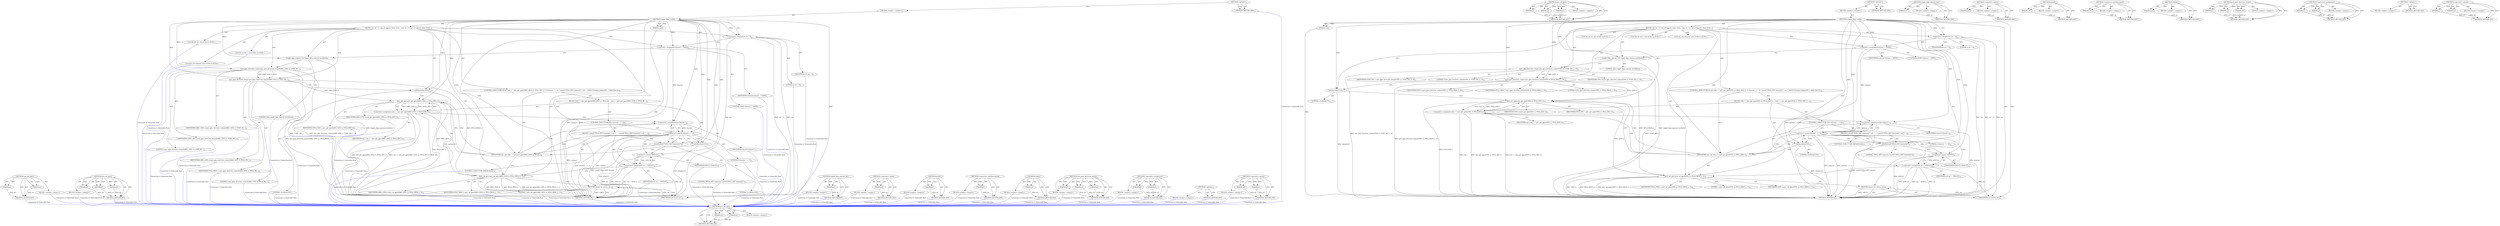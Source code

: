 digraph "&lt;operator&gt;.equals" {
vulnerable_103 [label=<(METHOD,qrio_get_gpio)>];
vulnerable_104 [label=<(PARAM,p1)>];
vulnerable_105 [label=<(PARAM,p2)>];
vulnerable_106 [label=<(BLOCK,&lt;empty&gt;,&lt;empty&gt;)>];
vulnerable_107 [label=<(METHOD_RETURN,ANY)>];
vulnerable_125 [label=<(METHOD,qrio_set_gpio)>];
vulnerable_126 [label=<(PARAM,p1)>];
vulnerable_127 [label=<(PARAM,p2)>];
vulnerable_128 [label=<(PARAM,p3)>];
vulnerable_129 [label=<(BLOCK,&lt;empty&gt;,&lt;empty&gt;)>];
vulnerable_130 [label=<(METHOD_RETURN,ANY)>];
vulnerable_6 [label=<(METHOD,&lt;global&gt;)<SUB>1</SUB>>];
vulnerable_7 [label=<(BLOCK,&lt;empty&gt;,&lt;empty&gt;)<SUB>1</SUB>>];
vulnerable_8 [label=<(METHOD,trigger_fpga_config)<SUB>1</SUB>>];
vulnerable_9 [label=<(PARAM,void)<SUB>1</SUB>>];
vulnerable_10 [label=<(BLOCK,{
	int ret = 0, init_l;
	/* approx 10ms */
	u32...,{
	int ret = 0, init_l;
	/* approx 10ms */
	u32...)<SUB>2</SUB>>];
vulnerable_11 [label="<(LOCAL,int ret: int)<SUB>3</SUB>>"];
vulnerable_12 [label="<(LOCAL,int init_l: int)<SUB>3</SUB>>"];
vulnerable_13 [label=<(&lt;operator&gt;.assignment,ret = 0)<SUB>3</SUB>>];
vulnerable_14 [label=<(IDENTIFIER,ret,ret = 0)<SUB>3</SUB>>];
vulnerable_15 [label=<(LITERAL,0,ret = 0)<SUB>3</SUB>>];
vulnerable_16 [label="<(LOCAL,u32 timeout: u32)<SUB>5</SUB>>"];
vulnerable_17 [label=<(&lt;operator&gt;.assignment,timeout = 10000)<SUB>5</SUB>>];
vulnerable_18 [label=<(IDENTIFIER,timeout,timeout = 10000)<SUB>5</SUB>>];
vulnerable_19 [label=<(LITERAL,10000,timeout = 10000)<SUB>5</SUB>>];
vulnerable_20 [label=<(toggle_fpga_eeprom_bus,toggle_fpga_eeprom_bus(false))<SUB>8</SUB>>];
vulnerable_21 [label=<(LITERAL,false,toggle_fpga_eeprom_bus(false))<SUB>8</SUB>>];
vulnerable_22 [label=<(qrio_gpio_direction_output,qrio_gpio_direction_output(GPIO_A, CONF_SEL_L, 0))<SUB>11</SUB>>];
vulnerable_23 [label=<(IDENTIFIER,GPIO_A,qrio_gpio_direction_output(GPIO_A, CONF_SEL_L, 0))<SUB>11</SUB>>];
vulnerable_24 [label=<(IDENTIFIER,CONF_SEL_L,qrio_gpio_direction_output(GPIO_A, CONF_SEL_L, 0))<SUB>11</SUB>>];
vulnerable_25 [label=<(LITERAL,0,qrio_gpio_direction_output(GPIO_A, CONF_SEL_L, 0))<SUB>11</SUB>>];
vulnerable_26 [label=<(qrio_gpio_direction_output,qrio_gpio_direction_output(GPIO_A, FPGA_PROG_L, 0))<SUB>14</SUB>>];
vulnerable_27 [label=<(IDENTIFIER,GPIO_A,qrio_gpio_direction_output(GPIO_A, FPGA_PROG_L, 0))<SUB>14</SUB>>];
vulnerable_28 [label=<(IDENTIFIER,FPGA_PROG_L,qrio_gpio_direction_output(GPIO_A, FPGA_PROG_L, 0))<SUB>14</SUB>>];
vulnerable_29 [label=<(LITERAL,0,qrio_gpio_direction_output(GPIO_A, FPGA_PROG_L, 0))<SUB>14</SUB>>];
vulnerable_30 [label=<(udelay,udelay(10))<SUB>17</SUB>>];
vulnerable_31 [label=<(LITERAL,10,udelay(10))<SUB>17</SUB>>];
vulnerable_32 [label=<(CONTROL_STRUCTURE,DO,do {
		init_l = qrio_get_gpio(GPIO_A, FPGA_INIT_L);
 		if (timeout-- == 0) {
 			printf(&quot;FPGA_INIT timeout\n&quot;);
 			ret = -EFAULT;
			break;
		}
		udelay(10);
 	} while (init_l);)<SUB>20</SUB>>];
vulnerable_33 [label=<(BLOCK,{
		init_l = qrio_get_gpio(GPIO_A, FPGA_INIT_L)...,{
		init_l = qrio_get_gpio(GPIO_A, FPGA_INIT_L)...)<SUB>20</SUB>>];
vulnerable_34 [label=<(&lt;operator&gt;.assignment,init_l = qrio_get_gpio(GPIO_A, FPGA_INIT_L))<SUB>21</SUB>>];
vulnerable_35 [label=<(IDENTIFIER,init_l,init_l = qrio_get_gpio(GPIO_A, FPGA_INIT_L))<SUB>21</SUB>>];
vulnerable_36 [label=<(qrio_get_gpio,qrio_get_gpio(GPIO_A, FPGA_INIT_L))<SUB>21</SUB>>];
vulnerable_37 [label=<(IDENTIFIER,GPIO_A,qrio_get_gpio(GPIO_A, FPGA_INIT_L))<SUB>21</SUB>>];
vulnerable_38 [label=<(IDENTIFIER,FPGA_INIT_L,qrio_get_gpio(GPIO_A, FPGA_INIT_L))<SUB>21</SUB>>];
vulnerable_39 [label=<(CONTROL_STRUCTURE,IF,if (timeout-- == 0))<SUB>22</SUB>>];
vulnerable_40 [label=<(&lt;operator&gt;.equals,timeout-- == 0)<SUB>22</SUB>>];
vulnerable_41 [label=<(&lt;operator&gt;.postDecrement,timeout--)<SUB>22</SUB>>];
vulnerable_42 [label=<(IDENTIFIER,timeout,timeout--)<SUB>22</SUB>>];
vulnerable_43 [label=<(LITERAL,0,timeout-- == 0)<SUB>22</SUB>>];
vulnerable_44 [label=<(BLOCK,{
 			printf(&quot;FPGA_INIT timeout\n&quot;);
 			ret = ...,{
 			printf(&quot;FPGA_INIT timeout\n&quot;);
 			ret = ...)<SUB>22</SUB>>];
vulnerable_45 [label=<(printf,printf(&quot;FPGA_INIT timeout\n&quot;))<SUB>23</SUB>>];
vulnerable_46 [label=<(LITERAL,&quot;FPGA_INIT timeout\n&quot;,printf(&quot;FPGA_INIT timeout\n&quot;))<SUB>23</SUB>>];
vulnerable_47 [label=<(&lt;operator&gt;.assignment,ret = -EFAULT)<SUB>24</SUB>>];
vulnerable_48 [label=<(IDENTIFIER,ret,ret = -EFAULT)<SUB>24</SUB>>];
vulnerable_49 [label=<(&lt;operator&gt;.minus,-EFAULT)<SUB>24</SUB>>];
vulnerable_50 [label=<(IDENTIFIER,EFAULT,-EFAULT)<SUB>24</SUB>>];
vulnerable_51 [label=<(CONTROL_STRUCTURE,BREAK,break;)<SUB>25</SUB>>];
vulnerable_52 [label=<(udelay,udelay(10))<SUB>27</SUB>>];
vulnerable_53 [label=<(LITERAL,10,udelay(10))<SUB>27</SUB>>];
vulnerable_54 [label=<(IDENTIFIER,init_l,do {
		init_l = qrio_get_gpio(GPIO_A, FPGA_INIT...)<SUB>28</SUB>>];
vulnerable_55 [label=<(qrio_set_gpio,qrio_set_gpio(GPIO_A, FPGA_PROG_L, 1))<SUB>31</SUB>>];
vulnerable_56 [label=<(IDENTIFIER,GPIO_A,qrio_set_gpio(GPIO_A, FPGA_PROG_L, 1))<SUB>31</SUB>>];
vulnerable_57 [label=<(IDENTIFIER,FPGA_PROG_L,qrio_set_gpio(GPIO_A, FPGA_PROG_L, 1))<SUB>31</SUB>>];
vulnerable_58 [label=<(LITERAL,1,qrio_set_gpio(GPIO_A, FPGA_PROG_L, 1))<SUB>31</SUB>>];
vulnerable_59 [label=<(RETURN,return ret;,return ret;)<SUB>33</SUB>>];
vulnerable_60 [label=<(IDENTIFIER,ret,return ret;)<SUB>33</SUB>>];
vulnerable_61 [label=<(METHOD_RETURN,int)<SUB>1</SUB>>];
vulnerable_63 [label=<(METHOD_RETURN,ANY)<SUB>1</SUB>>];
vulnerable_89 [label=<(METHOD,toggle_fpga_eeprom_bus)>];
vulnerable_90 [label=<(PARAM,p1)>];
vulnerable_91 [label=<(BLOCK,&lt;empty&gt;,&lt;empty&gt;)>];
vulnerable_92 [label=<(METHOD_RETURN,ANY)>];
vulnerable_121 [label=<(METHOD,&lt;operator&gt;.minus)>];
vulnerable_122 [label=<(PARAM,p1)>];
vulnerable_123 [label=<(BLOCK,&lt;empty&gt;,&lt;empty&gt;)>];
vulnerable_124 [label=<(METHOD_RETURN,ANY)>];
vulnerable_117 [label=<(METHOD,printf)>];
vulnerable_118 [label=<(PARAM,p1)>];
vulnerable_119 [label=<(BLOCK,&lt;empty&gt;,&lt;empty&gt;)>];
vulnerable_120 [label=<(METHOD_RETURN,ANY)>];
vulnerable_113 [label=<(METHOD,&lt;operator&gt;.postDecrement)>];
vulnerable_114 [label=<(PARAM,p1)>];
vulnerable_115 [label=<(BLOCK,&lt;empty&gt;,&lt;empty&gt;)>];
vulnerable_116 [label=<(METHOD_RETURN,ANY)>];
vulnerable_99 [label=<(METHOD,udelay)>];
vulnerable_100 [label=<(PARAM,p1)>];
vulnerable_101 [label=<(BLOCK,&lt;empty&gt;,&lt;empty&gt;)>];
vulnerable_102 [label=<(METHOD_RETURN,ANY)>];
vulnerable_93 [label=<(METHOD,qrio_gpio_direction_output)>];
vulnerable_94 [label=<(PARAM,p1)>];
vulnerable_95 [label=<(PARAM,p2)>];
vulnerable_96 [label=<(PARAM,p3)>];
vulnerable_97 [label=<(BLOCK,&lt;empty&gt;,&lt;empty&gt;)>];
vulnerable_98 [label=<(METHOD_RETURN,ANY)>];
vulnerable_84 [label=<(METHOD,&lt;operator&gt;.assignment)>];
vulnerable_85 [label=<(PARAM,p1)>];
vulnerable_86 [label=<(PARAM,p2)>];
vulnerable_87 [label=<(BLOCK,&lt;empty&gt;,&lt;empty&gt;)>];
vulnerable_88 [label=<(METHOD_RETURN,ANY)>];
vulnerable_78 [label=<(METHOD,&lt;global&gt;)<SUB>1</SUB>>];
vulnerable_79 [label=<(BLOCK,&lt;empty&gt;,&lt;empty&gt;)>];
vulnerable_80 [label=<(METHOD_RETURN,ANY)>];
vulnerable_108 [label=<(METHOD,&lt;operator&gt;.equals)>];
vulnerable_109 [label=<(PARAM,p1)>];
vulnerable_110 [label=<(PARAM,p2)>];
vulnerable_111 [label=<(BLOCK,&lt;empty&gt;,&lt;empty&gt;)>];
vulnerable_112 [label=<(METHOD_RETURN,ANY)>];
fixed_103 [label=<(METHOD,qrio_get_gpio)>];
fixed_104 [label=<(PARAM,p1)>];
fixed_105 [label=<(PARAM,p2)>];
fixed_106 [label=<(BLOCK,&lt;empty&gt;,&lt;empty&gt;)>];
fixed_107 [label=<(METHOD_RETURN,ANY)>];
fixed_125 [label=<(METHOD,qrio_set_gpio)>];
fixed_126 [label=<(PARAM,p1)>];
fixed_127 [label=<(PARAM,p2)>];
fixed_128 [label=<(PARAM,p3)>];
fixed_129 [label=<(BLOCK,&lt;empty&gt;,&lt;empty&gt;)>];
fixed_130 [label=<(METHOD_RETURN,ANY)>];
fixed_6 [label=<(METHOD,&lt;global&gt;)<SUB>1</SUB>>];
fixed_7 [label=<(BLOCK,&lt;empty&gt;,&lt;empty&gt;)<SUB>1</SUB>>];
fixed_8 [label=<(METHOD,trigger_fpga_config)<SUB>1</SUB>>];
fixed_9 [label=<(PARAM,void)<SUB>1</SUB>>];
fixed_10 [label=<(BLOCK,{
	int ret = 0, init_l;
	/* approx 10ms */
	u32...,{
	int ret = 0, init_l;
	/* approx 10ms */
	u32...)<SUB>2</SUB>>];
fixed_11 [label="<(LOCAL,int ret: int)<SUB>3</SUB>>"];
fixed_12 [label="<(LOCAL,int init_l: int)<SUB>3</SUB>>"];
fixed_13 [label=<(&lt;operator&gt;.assignment,ret = 0)<SUB>3</SUB>>];
fixed_14 [label=<(IDENTIFIER,ret,ret = 0)<SUB>3</SUB>>];
fixed_15 [label=<(LITERAL,0,ret = 0)<SUB>3</SUB>>];
fixed_16 [label="<(LOCAL,u32 timeout: u32)<SUB>5</SUB>>"];
fixed_17 [label=<(&lt;operator&gt;.assignment,timeout = 10000)<SUB>5</SUB>>];
fixed_18 [label=<(IDENTIFIER,timeout,timeout = 10000)<SUB>5</SUB>>];
fixed_19 [label=<(LITERAL,10000,timeout = 10000)<SUB>5</SUB>>];
fixed_20 [label=<(toggle_fpga_eeprom_bus,toggle_fpga_eeprom_bus(false))<SUB>8</SUB>>];
fixed_21 [label=<(LITERAL,false,toggle_fpga_eeprom_bus(false))<SUB>8</SUB>>];
fixed_22 [label=<(qrio_gpio_direction_output,qrio_gpio_direction_output(QRIO_GPIO_A, CONF_SE...)<SUB>11</SUB>>];
fixed_23 [label=<(IDENTIFIER,QRIO_GPIO_A,qrio_gpio_direction_output(QRIO_GPIO_A, CONF_SE...)<SUB>11</SUB>>];
fixed_24 [label=<(IDENTIFIER,CONF_SEL_L,qrio_gpio_direction_output(QRIO_GPIO_A, CONF_SE...)<SUB>11</SUB>>];
fixed_25 [label=<(LITERAL,0,qrio_gpio_direction_output(QRIO_GPIO_A, CONF_SE...)<SUB>11</SUB>>];
fixed_26 [label=<(qrio_gpio_direction_output,qrio_gpio_direction_output(QRIO_GPIO_A, FPGA_PR...)<SUB>14</SUB>>];
fixed_27 [label=<(IDENTIFIER,QRIO_GPIO_A,qrio_gpio_direction_output(QRIO_GPIO_A, FPGA_PR...)<SUB>14</SUB>>];
fixed_28 [label=<(IDENTIFIER,FPGA_PROG_L,qrio_gpio_direction_output(QRIO_GPIO_A, FPGA_PR...)<SUB>14</SUB>>];
fixed_29 [label=<(LITERAL,0,qrio_gpio_direction_output(QRIO_GPIO_A, FPGA_PR...)<SUB>14</SUB>>];
fixed_30 [label=<(udelay,udelay(10))<SUB>17</SUB>>];
fixed_31 [label=<(LITERAL,10,udelay(10))<SUB>17</SUB>>];
fixed_32 [label=<(CONTROL_STRUCTURE,DO,do {
		init_l = qrio_get_gpio(QRIO_GPIO_A, FPGA_INIT_L);
 		if (timeout-- == 0) {
 			printf(&quot;FPGA_INIT timeout\n&quot;);
 			ret = -EFAULT;
			break;
		}
		udelay(10);
 	} while (init_l);)<SUB>20</SUB>>];
fixed_33 [label=<(BLOCK,{
		init_l = qrio_get_gpio(QRIO_GPIO_A, FPGA_IN...,{
		init_l = qrio_get_gpio(QRIO_GPIO_A, FPGA_IN...)<SUB>20</SUB>>];
fixed_34 [label=<(&lt;operator&gt;.assignment,init_l = qrio_get_gpio(QRIO_GPIO_A, FPGA_INIT_L))<SUB>21</SUB>>];
fixed_35 [label=<(IDENTIFIER,init_l,init_l = qrio_get_gpio(QRIO_GPIO_A, FPGA_INIT_L))<SUB>21</SUB>>];
fixed_36 [label=<(qrio_get_gpio,qrio_get_gpio(QRIO_GPIO_A, FPGA_INIT_L))<SUB>21</SUB>>];
fixed_37 [label=<(IDENTIFIER,QRIO_GPIO_A,qrio_get_gpio(QRIO_GPIO_A, FPGA_INIT_L))<SUB>21</SUB>>];
fixed_38 [label=<(IDENTIFIER,FPGA_INIT_L,qrio_get_gpio(QRIO_GPIO_A, FPGA_INIT_L))<SUB>21</SUB>>];
fixed_39 [label=<(CONTROL_STRUCTURE,IF,if (timeout-- == 0))<SUB>22</SUB>>];
fixed_40 [label=<(&lt;operator&gt;.equals,timeout-- == 0)<SUB>22</SUB>>];
fixed_41 [label=<(&lt;operator&gt;.postDecrement,timeout--)<SUB>22</SUB>>];
fixed_42 [label=<(IDENTIFIER,timeout,timeout--)<SUB>22</SUB>>];
fixed_43 [label=<(LITERAL,0,timeout-- == 0)<SUB>22</SUB>>];
fixed_44 [label=<(BLOCK,{
 			printf(&quot;FPGA_INIT timeout\n&quot;);
 			ret = ...,{
 			printf(&quot;FPGA_INIT timeout\n&quot;);
 			ret = ...)<SUB>22</SUB>>];
fixed_45 [label=<(printf,printf(&quot;FPGA_INIT timeout\n&quot;))<SUB>23</SUB>>];
fixed_46 [label=<(LITERAL,&quot;FPGA_INIT timeout\n&quot;,printf(&quot;FPGA_INIT timeout\n&quot;))<SUB>23</SUB>>];
fixed_47 [label=<(&lt;operator&gt;.assignment,ret = -EFAULT)<SUB>24</SUB>>];
fixed_48 [label=<(IDENTIFIER,ret,ret = -EFAULT)<SUB>24</SUB>>];
fixed_49 [label=<(&lt;operator&gt;.minus,-EFAULT)<SUB>24</SUB>>];
fixed_50 [label=<(IDENTIFIER,EFAULT,-EFAULT)<SUB>24</SUB>>];
fixed_51 [label=<(CONTROL_STRUCTURE,BREAK,break;)<SUB>25</SUB>>];
fixed_52 [label=<(udelay,udelay(10))<SUB>27</SUB>>];
fixed_53 [label=<(LITERAL,10,udelay(10))<SUB>27</SUB>>];
fixed_54 [label=<(IDENTIFIER,init_l,do {
		init_l = qrio_get_gpio(QRIO_GPIO_A, FPGA...)<SUB>28</SUB>>];
fixed_55 [label=<(qrio_set_gpio,qrio_set_gpio(QRIO_GPIO_A, FPGA_PROG_L, 1))<SUB>31</SUB>>];
fixed_56 [label=<(IDENTIFIER,QRIO_GPIO_A,qrio_set_gpio(QRIO_GPIO_A, FPGA_PROG_L, 1))<SUB>31</SUB>>];
fixed_57 [label=<(IDENTIFIER,FPGA_PROG_L,qrio_set_gpio(QRIO_GPIO_A, FPGA_PROG_L, 1))<SUB>31</SUB>>];
fixed_58 [label=<(LITERAL,1,qrio_set_gpio(QRIO_GPIO_A, FPGA_PROG_L, 1))<SUB>31</SUB>>];
fixed_59 [label=<(RETURN,return ret;,return ret;)<SUB>33</SUB>>];
fixed_60 [label=<(IDENTIFIER,ret,return ret;)<SUB>33</SUB>>];
fixed_61 [label=<(METHOD_RETURN,int)<SUB>1</SUB>>];
fixed_63 [label=<(METHOD_RETURN,ANY)<SUB>1</SUB>>];
fixed_89 [label=<(METHOD,toggle_fpga_eeprom_bus)>];
fixed_90 [label=<(PARAM,p1)>];
fixed_91 [label=<(BLOCK,&lt;empty&gt;,&lt;empty&gt;)>];
fixed_92 [label=<(METHOD_RETURN,ANY)>];
fixed_121 [label=<(METHOD,&lt;operator&gt;.minus)>];
fixed_122 [label=<(PARAM,p1)>];
fixed_123 [label=<(BLOCK,&lt;empty&gt;,&lt;empty&gt;)>];
fixed_124 [label=<(METHOD_RETURN,ANY)>];
fixed_117 [label=<(METHOD,printf)>];
fixed_118 [label=<(PARAM,p1)>];
fixed_119 [label=<(BLOCK,&lt;empty&gt;,&lt;empty&gt;)>];
fixed_120 [label=<(METHOD_RETURN,ANY)>];
fixed_113 [label=<(METHOD,&lt;operator&gt;.postDecrement)>];
fixed_114 [label=<(PARAM,p1)>];
fixed_115 [label=<(BLOCK,&lt;empty&gt;,&lt;empty&gt;)>];
fixed_116 [label=<(METHOD_RETURN,ANY)>];
fixed_99 [label=<(METHOD,udelay)>];
fixed_100 [label=<(PARAM,p1)>];
fixed_101 [label=<(BLOCK,&lt;empty&gt;,&lt;empty&gt;)>];
fixed_102 [label=<(METHOD_RETURN,ANY)>];
fixed_93 [label=<(METHOD,qrio_gpio_direction_output)>];
fixed_94 [label=<(PARAM,p1)>];
fixed_95 [label=<(PARAM,p2)>];
fixed_96 [label=<(PARAM,p3)>];
fixed_97 [label=<(BLOCK,&lt;empty&gt;,&lt;empty&gt;)>];
fixed_98 [label=<(METHOD_RETURN,ANY)>];
fixed_84 [label=<(METHOD,&lt;operator&gt;.assignment)>];
fixed_85 [label=<(PARAM,p1)>];
fixed_86 [label=<(PARAM,p2)>];
fixed_87 [label=<(BLOCK,&lt;empty&gt;,&lt;empty&gt;)>];
fixed_88 [label=<(METHOD_RETURN,ANY)>];
fixed_78 [label=<(METHOD,&lt;global&gt;)<SUB>1</SUB>>];
fixed_79 [label=<(BLOCK,&lt;empty&gt;,&lt;empty&gt;)>];
fixed_80 [label=<(METHOD_RETURN,ANY)>];
fixed_108 [label=<(METHOD,&lt;operator&gt;.equals)>];
fixed_109 [label=<(PARAM,p1)>];
fixed_110 [label=<(PARAM,p2)>];
fixed_111 [label=<(BLOCK,&lt;empty&gt;,&lt;empty&gt;)>];
fixed_112 [label=<(METHOD_RETURN,ANY)>];
vulnerable_103 -> vulnerable_104  [key=0, label="AST: "];
vulnerable_103 -> vulnerable_104  [key=1, label="DDG: "];
vulnerable_103 -> vulnerable_106  [key=0, label="AST: "];
vulnerable_103 -> vulnerable_105  [key=0, label="AST: "];
vulnerable_103 -> vulnerable_105  [key=1, label="DDG: "];
vulnerable_103 -> vulnerable_107  [key=0, label="AST: "];
vulnerable_103 -> vulnerable_107  [key=1, label="CFG: "];
vulnerable_104 -> vulnerable_107  [key=0, label="DDG: p1"];
vulnerable_105 -> vulnerable_107  [key=0, label="DDG: p2"];
vulnerable_125 -> vulnerable_126  [key=0, label="AST: "];
vulnerable_125 -> vulnerable_126  [key=1, label="DDG: "];
vulnerable_125 -> vulnerable_129  [key=0, label="AST: "];
vulnerable_125 -> vulnerable_127  [key=0, label="AST: "];
vulnerable_125 -> vulnerable_127  [key=1, label="DDG: "];
vulnerable_125 -> vulnerable_130  [key=0, label="AST: "];
vulnerable_125 -> vulnerable_130  [key=1, label="CFG: "];
vulnerable_125 -> vulnerable_128  [key=0, label="AST: "];
vulnerable_125 -> vulnerable_128  [key=1, label="DDG: "];
vulnerable_126 -> vulnerable_130  [key=0, label="DDG: p1"];
vulnerable_127 -> vulnerable_130  [key=0, label="DDG: p2"];
vulnerable_128 -> vulnerable_130  [key=0, label="DDG: p3"];
vulnerable_6 -> vulnerable_7  [key=0, label="AST: "];
vulnerable_6 -> vulnerable_63  [key=0, label="AST: "];
vulnerable_6 -> vulnerable_63  [key=1, label="CFG: "];
vulnerable_7 -> vulnerable_8  [key=0, label="AST: "];
vulnerable_8 -> vulnerable_9  [key=0, label="AST: "];
vulnerable_8 -> vulnerable_9  [key=1, label="DDG: "];
vulnerable_8 -> vulnerable_10  [key=0, label="AST: "];
vulnerable_8 -> vulnerable_61  [key=0, label="AST: "];
vulnerable_8 -> vulnerable_13  [key=0, label="CFG: "];
vulnerable_8 -> vulnerable_13  [key=1, label="DDG: "];
vulnerable_8 -> vulnerable_17  [key=0, label="DDG: "];
vulnerable_8 -> vulnerable_20  [key=0, label="DDG: "];
vulnerable_8 -> vulnerable_22  [key=0, label="DDG: "];
vulnerable_8 -> vulnerable_26  [key=0, label="DDG: "];
vulnerable_8 -> vulnerable_30  [key=0, label="DDG: "];
vulnerable_8 -> vulnerable_54  [key=0, label="DDG: "];
vulnerable_8 -> vulnerable_55  [key=0, label="DDG: "];
vulnerable_8 -> vulnerable_60  [key=0, label="DDG: "];
vulnerable_8 -> vulnerable_52  [key=0, label="DDG: "];
vulnerable_8 -> vulnerable_36  [key=0, label="DDG: "];
vulnerable_8 -> vulnerable_40  [key=0, label="DDG: "];
vulnerable_8 -> vulnerable_41  [key=0, label="DDG: "];
vulnerable_8 -> vulnerable_45  [key=0, label="DDG: "];
vulnerable_8 -> vulnerable_49  [key=0, label="DDG: "];
vulnerable_9 -> vulnerable_61  [key=0, label="DDG: "];
vulnerable_10 -> vulnerable_11  [key=0, label="AST: "];
vulnerable_10 -> vulnerable_12  [key=0, label="AST: "];
vulnerable_10 -> vulnerable_13  [key=0, label="AST: "];
vulnerable_10 -> vulnerable_16  [key=0, label="AST: "];
vulnerable_10 -> vulnerable_17  [key=0, label="AST: "];
vulnerable_10 -> vulnerable_20  [key=0, label="AST: "];
vulnerable_10 -> vulnerable_22  [key=0, label="AST: "];
vulnerable_10 -> vulnerable_26  [key=0, label="AST: "];
vulnerable_10 -> vulnerable_30  [key=0, label="AST: "];
vulnerable_10 -> vulnerable_32  [key=0, label="AST: "];
vulnerable_10 -> vulnerable_55  [key=0, label="AST: "];
vulnerable_10 -> vulnerable_59  [key=0, label="AST: "];
vulnerable_13 -> vulnerable_14  [key=0, label="AST: "];
vulnerable_13 -> vulnerable_15  [key=0, label="AST: "];
vulnerable_13 -> vulnerable_17  [key=0, label="CFG: "];
vulnerable_13 -> vulnerable_61  [key=0, label="DDG: ret"];
vulnerable_13 -> vulnerable_61  [key=1, label="DDG: ret = 0"];
vulnerable_13 -> vulnerable_60  [key=0, label="DDG: ret"];
vulnerable_17 -> vulnerable_18  [key=0, label="AST: "];
vulnerable_17 -> vulnerable_19  [key=0, label="AST: "];
vulnerable_17 -> vulnerable_20  [key=0, label="CFG: "];
vulnerable_17 -> vulnerable_61  [key=0, label="DDG: timeout = 10000"];
vulnerable_17 -> vulnerable_41  [key=0, label="DDG: timeout"];
vulnerable_20 -> vulnerable_21  [key=0, label="AST: "];
vulnerable_20 -> vulnerable_22  [key=0, label="CFG: "];
vulnerable_20 -> vulnerable_61  [key=0, label="DDG: toggle_fpga_eeprom_bus(false)"];
vulnerable_22 -> vulnerable_23  [key=0, label="AST: "];
vulnerable_22 -> vulnerable_24  [key=0, label="AST: "];
vulnerable_22 -> vulnerable_25  [key=0, label="AST: "];
vulnerable_22 -> vulnerable_26  [key=0, label="CFG: "];
vulnerable_22 -> vulnerable_26  [key=1, label="DDG: GPIO_A"];
vulnerable_22 -> vulnerable_61  [key=0, label="DDG: qrio_gpio_direction_output(GPIO_A, CONF_SEL_L, 0)"];
vulnerable_22 -> vulnerable_61  [key=1, label="DDG: CONF_SEL_L"];
vulnerable_26 -> vulnerable_27  [key=0, label="AST: "];
vulnerable_26 -> vulnerable_28  [key=0, label="AST: "];
vulnerable_26 -> vulnerable_29  [key=0, label="AST: "];
vulnerable_26 -> vulnerable_30  [key=0, label="CFG: "];
vulnerable_26 -> vulnerable_61  [key=0, label="DDG: qrio_gpio_direction_output(GPIO_A, FPGA_PROG_L, 0)"];
vulnerable_26 -> vulnerable_55  [key=0, label="DDG: FPGA_PROG_L"];
vulnerable_26 -> vulnerable_36  [key=0, label="DDG: GPIO_A"];
vulnerable_30 -> vulnerable_31  [key=0, label="AST: "];
vulnerable_30 -> vulnerable_36  [key=0, label="CFG: "];
vulnerable_30 -> vulnerable_61  [key=0, label="DDG: udelay(10)"];
vulnerable_32 -> vulnerable_33  [key=0, label="AST: "];
vulnerable_32 -> vulnerable_54  [key=0, label="AST: "];
vulnerable_33 -> vulnerable_34  [key=0, label="AST: "];
vulnerable_33 -> vulnerable_39  [key=0, label="AST: "];
vulnerable_33 -> vulnerable_52  [key=0, label="AST: "];
vulnerable_34 -> vulnerable_35  [key=0, label="AST: "];
vulnerable_34 -> vulnerable_36  [key=0, label="AST: "];
vulnerable_34 -> vulnerable_41  [key=0, label="CFG: "];
vulnerable_34 -> vulnerable_61  [key=0, label="DDG: init_l"];
vulnerable_34 -> vulnerable_61  [key=1, label="DDG: qrio_get_gpio(GPIO_A, FPGA_INIT_L)"];
vulnerable_34 -> vulnerable_61  [key=2, label="DDG: init_l = qrio_get_gpio(GPIO_A, FPGA_INIT_L)"];
vulnerable_36 -> vulnerable_37  [key=0, label="AST: "];
vulnerable_36 -> vulnerable_38  [key=0, label="AST: "];
vulnerable_36 -> vulnerable_34  [key=0, label="CFG: "];
vulnerable_36 -> vulnerable_34  [key=1, label="DDG: GPIO_A"];
vulnerable_36 -> vulnerable_34  [key=2, label="DDG: FPGA_INIT_L"];
vulnerable_36 -> vulnerable_61  [key=0, label="DDG: FPGA_INIT_L"];
vulnerable_36 -> vulnerable_55  [key=0, label="DDG: GPIO_A"];
vulnerable_39 -> vulnerable_40  [key=0, label="AST: "];
vulnerable_39 -> vulnerable_44  [key=0, label="AST: "];
vulnerable_40 -> vulnerable_41  [key=0, label="AST: "];
vulnerable_40 -> vulnerable_43  [key=0, label="AST: "];
vulnerable_40 -> vulnerable_45  [key=0, label="CFG: "];
vulnerable_40 -> vulnerable_45  [key=1, label="CDG: "];
vulnerable_40 -> vulnerable_52  [key=0, label="CFG: "];
vulnerable_40 -> vulnerable_52  [key=1, label="CDG: "];
vulnerable_40 -> vulnerable_61  [key=0, label="DDG: timeout--"];
vulnerable_40 -> vulnerable_61  [key=1, label="DDG: timeout-- == 0"];
vulnerable_40 -> vulnerable_47  [key=0, label="CDG: "];
vulnerable_40 -> vulnerable_49  [key=0, label="CDG: "];
vulnerable_40 -> vulnerable_54  [key=0, label="CDG: "];
vulnerable_41 -> vulnerable_42  [key=0, label="AST: "];
vulnerable_41 -> vulnerable_40  [key=0, label="CFG: "];
vulnerable_41 -> vulnerable_40  [key=1, label="DDG: timeout"];
vulnerable_41 -> vulnerable_61  [key=0, label="DDG: timeout"];
vulnerable_44 -> vulnerable_45  [key=0, label="AST: "];
vulnerable_44 -> vulnerable_47  [key=0, label="AST: "];
vulnerable_44 -> vulnerable_51  [key=0, label="AST: "];
vulnerable_45 -> vulnerable_46  [key=0, label="AST: "];
vulnerable_45 -> vulnerable_49  [key=0, label="CFG: "];
vulnerable_45 -> vulnerable_61  [key=0, label="DDG: printf(&quot;FPGA_INIT timeout\n&quot;)"];
vulnerable_47 -> vulnerable_48  [key=0, label="AST: "];
vulnerable_47 -> vulnerable_49  [key=0, label="AST: "];
vulnerable_47 -> vulnerable_55  [key=0, label="CFG: "];
vulnerable_47 -> vulnerable_61  [key=0, label="DDG: ret"];
vulnerable_47 -> vulnerable_61  [key=1, label="DDG: -EFAULT"];
vulnerable_47 -> vulnerable_61  [key=2, label="DDG: ret = -EFAULT"];
vulnerable_47 -> vulnerable_60  [key=0, label="DDG: ret"];
vulnerable_49 -> vulnerable_50  [key=0, label="AST: "];
vulnerable_49 -> vulnerable_47  [key=0, label="CFG: "];
vulnerable_49 -> vulnerable_47  [key=1, label="DDG: EFAULT"];
vulnerable_49 -> vulnerable_61  [key=0, label="DDG: EFAULT"];
vulnerable_52 -> vulnerable_53  [key=0, label="AST: "];
vulnerable_52 -> vulnerable_54  [key=0, label="CFG: "];
vulnerable_52 -> vulnerable_61  [key=0, label="DDG: udelay(10)"];
vulnerable_54 -> vulnerable_36  [key=0, label="CFG: "];
vulnerable_54 -> vulnerable_36  [key=1, label="CDG: "];
vulnerable_54 -> vulnerable_55  [key=0, label="CFG: "];
vulnerable_54 -> vulnerable_40  [key=0, label="CDG: "];
vulnerable_54 -> vulnerable_34  [key=0, label="CDG: "];
vulnerable_54 -> vulnerable_41  [key=0, label="CDG: "];
vulnerable_55 -> vulnerable_56  [key=0, label="AST: "];
vulnerable_55 -> vulnerable_57  [key=0, label="AST: "];
vulnerable_55 -> vulnerable_58  [key=0, label="AST: "];
vulnerable_55 -> vulnerable_59  [key=0, label="CFG: "];
vulnerable_55 -> vulnerable_61  [key=0, label="DDG: GPIO_A"];
vulnerable_55 -> vulnerable_61  [key=1, label="DDG: FPGA_PROG_L"];
vulnerable_55 -> vulnerable_61  [key=2, label="DDG: qrio_set_gpio(GPIO_A, FPGA_PROG_L, 1)"];
vulnerable_59 -> vulnerable_60  [key=0, label="AST: "];
vulnerable_59 -> vulnerable_61  [key=0, label="CFG: "];
vulnerable_59 -> vulnerable_61  [key=1, label="DDG: &lt;RET&gt;"];
vulnerable_60 -> vulnerable_59  [key=0, label="DDG: ret"];
vulnerable_89 -> vulnerable_90  [key=0, label="AST: "];
vulnerable_89 -> vulnerable_90  [key=1, label="DDG: "];
vulnerable_89 -> vulnerable_91  [key=0, label="AST: "];
vulnerable_89 -> vulnerable_92  [key=0, label="AST: "];
vulnerable_89 -> vulnerable_92  [key=1, label="CFG: "];
vulnerable_90 -> vulnerable_92  [key=0, label="DDG: p1"];
vulnerable_121 -> vulnerable_122  [key=0, label="AST: "];
vulnerable_121 -> vulnerable_122  [key=1, label="DDG: "];
vulnerable_121 -> vulnerable_123  [key=0, label="AST: "];
vulnerable_121 -> vulnerable_124  [key=0, label="AST: "];
vulnerable_121 -> vulnerable_124  [key=1, label="CFG: "];
vulnerable_122 -> vulnerable_124  [key=0, label="DDG: p1"];
vulnerable_117 -> vulnerable_118  [key=0, label="AST: "];
vulnerable_117 -> vulnerable_118  [key=1, label="DDG: "];
vulnerable_117 -> vulnerable_119  [key=0, label="AST: "];
vulnerable_117 -> vulnerable_120  [key=0, label="AST: "];
vulnerable_117 -> vulnerable_120  [key=1, label="CFG: "];
vulnerable_118 -> vulnerable_120  [key=0, label="DDG: p1"];
vulnerable_113 -> vulnerable_114  [key=0, label="AST: "];
vulnerable_113 -> vulnerable_114  [key=1, label="DDG: "];
vulnerable_113 -> vulnerable_115  [key=0, label="AST: "];
vulnerable_113 -> vulnerable_116  [key=0, label="AST: "];
vulnerable_113 -> vulnerable_116  [key=1, label="CFG: "];
vulnerable_114 -> vulnerable_116  [key=0, label="DDG: p1"];
vulnerable_99 -> vulnerable_100  [key=0, label="AST: "];
vulnerable_99 -> vulnerable_100  [key=1, label="DDG: "];
vulnerable_99 -> vulnerable_101  [key=0, label="AST: "];
vulnerable_99 -> vulnerable_102  [key=0, label="AST: "];
vulnerable_99 -> vulnerable_102  [key=1, label="CFG: "];
vulnerable_100 -> vulnerable_102  [key=0, label="DDG: p1"];
vulnerable_93 -> vulnerable_94  [key=0, label="AST: "];
vulnerable_93 -> vulnerable_94  [key=1, label="DDG: "];
vulnerable_93 -> vulnerable_97  [key=0, label="AST: "];
vulnerable_93 -> vulnerable_95  [key=0, label="AST: "];
vulnerable_93 -> vulnerable_95  [key=1, label="DDG: "];
vulnerable_93 -> vulnerable_98  [key=0, label="AST: "];
vulnerable_93 -> vulnerable_98  [key=1, label="CFG: "];
vulnerable_93 -> vulnerable_96  [key=0, label="AST: "];
vulnerable_93 -> vulnerable_96  [key=1, label="DDG: "];
vulnerable_94 -> vulnerable_98  [key=0, label="DDG: p1"];
vulnerable_95 -> vulnerable_98  [key=0, label="DDG: p2"];
vulnerable_96 -> vulnerable_98  [key=0, label="DDG: p3"];
vulnerable_84 -> vulnerable_85  [key=0, label="AST: "];
vulnerable_84 -> vulnerable_85  [key=1, label="DDG: "];
vulnerable_84 -> vulnerable_87  [key=0, label="AST: "];
vulnerable_84 -> vulnerable_86  [key=0, label="AST: "];
vulnerable_84 -> vulnerable_86  [key=1, label="DDG: "];
vulnerable_84 -> vulnerable_88  [key=0, label="AST: "];
vulnerable_84 -> vulnerable_88  [key=1, label="CFG: "];
vulnerable_85 -> vulnerable_88  [key=0, label="DDG: p1"];
vulnerable_86 -> vulnerable_88  [key=0, label="DDG: p2"];
vulnerable_78 -> vulnerable_79  [key=0, label="AST: "];
vulnerable_78 -> vulnerable_80  [key=0, label="AST: "];
vulnerable_78 -> vulnerable_80  [key=1, label="CFG: "];
vulnerable_108 -> vulnerable_109  [key=0, label="AST: "];
vulnerable_108 -> vulnerable_109  [key=1, label="DDG: "];
vulnerable_108 -> vulnerable_111  [key=0, label="AST: "];
vulnerable_108 -> vulnerable_110  [key=0, label="AST: "];
vulnerable_108 -> vulnerable_110  [key=1, label="DDG: "];
vulnerable_108 -> vulnerable_112  [key=0, label="AST: "];
vulnerable_108 -> vulnerable_112  [key=1, label="CFG: "];
vulnerable_109 -> vulnerable_112  [key=0, label="DDG: p1"];
vulnerable_110 -> vulnerable_112  [key=0, label="DDG: p2"];
fixed_103 -> fixed_104  [key=0, label="AST: "];
fixed_103 -> fixed_104  [key=1, label="DDG: "];
fixed_103 -> fixed_106  [key=0, label="AST: "];
fixed_103 -> fixed_105  [key=0, label="AST: "];
fixed_103 -> fixed_105  [key=1, label="DDG: "];
fixed_103 -> fixed_107  [key=0, label="AST: "];
fixed_103 -> fixed_107  [key=1, label="CFG: "];
fixed_104 -> fixed_107  [key=0, label="DDG: p1"];
fixed_105 -> fixed_107  [key=0, label="DDG: p2"];
fixed_106 -> vulnerable_103  [color=blue, key=0, label="Connection to Vulnerable Root", penwidth="2.0", style=dashed];
fixed_107 -> vulnerable_103  [color=blue, key=0, label="Connection to Vulnerable Root", penwidth="2.0", style=dashed];
fixed_125 -> fixed_126  [key=0, label="AST: "];
fixed_125 -> fixed_126  [key=1, label="DDG: "];
fixed_125 -> fixed_129  [key=0, label="AST: "];
fixed_125 -> fixed_127  [key=0, label="AST: "];
fixed_125 -> fixed_127  [key=1, label="DDG: "];
fixed_125 -> fixed_130  [key=0, label="AST: "];
fixed_125 -> fixed_130  [key=1, label="CFG: "];
fixed_125 -> fixed_128  [key=0, label="AST: "];
fixed_125 -> fixed_128  [key=1, label="DDG: "];
fixed_126 -> fixed_130  [key=0, label="DDG: p1"];
fixed_127 -> fixed_130  [key=0, label="DDG: p2"];
fixed_128 -> fixed_130  [key=0, label="DDG: p3"];
fixed_129 -> vulnerable_103  [color=blue, key=0, label="Connection to Vulnerable Root", penwidth="2.0", style=dashed];
fixed_130 -> vulnerable_103  [color=blue, key=0, label="Connection to Vulnerable Root", penwidth="2.0", style=dashed];
fixed_6 -> fixed_7  [key=0, label="AST: "];
fixed_6 -> fixed_63  [key=0, label="AST: "];
fixed_6 -> fixed_63  [key=1, label="CFG: "];
fixed_7 -> fixed_8  [key=0, label="AST: "];
fixed_8 -> fixed_9  [key=0, label="AST: "];
fixed_8 -> fixed_9  [key=1, label="DDG: "];
fixed_8 -> fixed_10  [key=0, label="AST: "];
fixed_8 -> fixed_61  [key=0, label="AST: "];
fixed_8 -> fixed_13  [key=0, label="CFG: "];
fixed_8 -> fixed_13  [key=1, label="DDG: "];
fixed_8 -> fixed_17  [key=0, label="DDG: "];
fixed_8 -> fixed_20  [key=0, label="DDG: "];
fixed_8 -> fixed_22  [key=0, label="DDG: "];
fixed_8 -> fixed_26  [key=0, label="DDG: "];
fixed_8 -> fixed_30  [key=0, label="DDG: "];
fixed_8 -> fixed_54  [key=0, label="DDG: "];
fixed_8 -> fixed_55  [key=0, label="DDG: "];
fixed_8 -> fixed_60  [key=0, label="DDG: "];
fixed_8 -> fixed_52  [key=0, label="DDG: "];
fixed_8 -> fixed_36  [key=0, label="DDG: "];
fixed_8 -> fixed_40  [key=0, label="DDG: "];
fixed_8 -> fixed_41  [key=0, label="DDG: "];
fixed_8 -> fixed_45  [key=0, label="DDG: "];
fixed_8 -> fixed_49  [key=0, label="DDG: "];
fixed_9 -> fixed_61  [key=0, label="DDG: "];
fixed_10 -> fixed_11  [key=0, label="AST: "];
fixed_10 -> fixed_12  [key=0, label="AST: "];
fixed_10 -> fixed_13  [key=0, label="AST: "];
fixed_10 -> fixed_16  [key=0, label="AST: "];
fixed_10 -> fixed_17  [key=0, label="AST: "];
fixed_10 -> fixed_20  [key=0, label="AST: "];
fixed_10 -> fixed_22  [key=0, label="AST: "];
fixed_10 -> fixed_26  [key=0, label="AST: "];
fixed_10 -> fixed_30  [key=0, label="AST: "];
fixed_10 -> fixed_32  [key=0, label="AST: "];
fixed_10 -> fixed_55  [key=0, label="AST: "];
fixed_10 -> fixed_59  [key=0, label="AST: "];
fixed_11 -> vulnerable_103  [color=blue, key=0, label="Connection to Vulnerable Root", penwidth="2.0", style=dashed];
fixed_12 -> vulnerable_103  [color=blue, key=0, label="Connection to Vulnerable Root", penwidth="2.0", style=dashed];
fixed_13 -> fixed_14  [key=0, label="AST: "];
fixed_13 -> fixed_15  [key=0, label="AST: "];
fixed_13 -> fixed_17  [key=0, label="CFG: "];
fixed_13 -> fixed_61  [key=0, label="DDG: ret"];
fixed_13 -> fixed_61  [key=1, label="DDG: ret = 0"];
fixed_13 -> fixed_60  [key=0, label="DDG: ret"];
fixed_14 -> vulnerable_103  [color=blue, key=0, label="Connection to Vulnerable Root", penwidth="2.0", style=dashed];
fixed_15 -> vulnerable_103  [color=blue, key=0, label="Connection to Vulnerable Root", penwidth="2.0", style=dashed];
fixed_16 -> vulnerable_103  [color=blue, key=0, label="Connection to Vulnerable Root", penwidth="2.0", style=dashed];
fixed_17 -> fixed_18  [key=0, label="AST: "];
fixed_17 -> fixed_19  [key=0, label="AST: "];
fixed_17 -> fixed_20  [key=0, label="CFG: "];
fixed_17 -> fixed_61  [key=0, label="DDG: timeout = 10000"];
fixed_17 -> fixed_41  [key=0, label="DDG: timeout"];
fixed_18 -> vulnerable_103  [color=blue, key=0, label="Connection to Vulnerable Root", penwidth="2.0", style=dashed];
fixed_19 -> vulnerable_103  [color=blue, key=0, label="Connection to Vulnerable Root", penwidth="2.0", style=dashed];
fixed_20 -> fixed_21  [key=0, label="AST: "];
fixed_20 -> fixed_22  [key=0, label="CFG: "];
fixed_20 -> fixed_61  [key=0, label="DDG: toggle_fpga_eeprom_bus(false)"];
fixed_21 -> vulnerable_103  [color=blue, key=0, label="Connection to Vulnerable Root", penwidth="2.0", style=dashed];
fixed_22 -> fixed_23  [key=0, label="AST: "];
fixed_22 -> fixed_24  [key=0, label="AST: "];
fixed_22 -> fixed_25  [key=0, label="AST: "];
fixed_22 -> fixed_26  [key=0, label="CFG: "];
fixed_22 -> fixed_26  [key=1, label="DDG: QRIO_GPIO_A"];
fixed_22 -> fixed_61  [key=0, label="DDG: qrio_gpio_direction_output(QRIO_GPIO_A, CONF_SEL_L, 0)"];
fixed_22 -> fixed_61  [key=1, label="DDG: CONF_SEL_L"];
fixed_23 -> vulnerable_103  [color=blue, key=0, label="Connection to Vulnerable Root", penwidth="2.0", style=dashed];
fixed_24 -> vulnerable_103  [color=blue, key=0, label="Connection to Vulnerable Root", penwidth="2.0", style=dashed];
fixed_25 -> vulnerable_103  [color=blue, key=0, label="Connection to Vulnerable Root", penwidth="2.0", style=dashed];
fixed_26 -> fixed_27  [key=0, label="AST: "];
fixed_26 -> fixed_28  [key=0, label="AST: "];
fixed_26 -> fixed_29  [key=0, label="AST: "];
fixed_26 -> fixed_30  [key=0, label="CFG: "];
fixed_26 -> fixed_61  [key=0, label="DDG: qrio_gpio_direction_output(QRIO_GPIO_A, FPGA_PROG_L, 0)"];
fixed_26 -> fixed_55  [key=0, label="DDG: FPGA_PROG_L"];
fixed_26 -> fixed_36  [key=0, label="DDG: QRIO_GPIO_A"];
fixed_27 -> vulnerable_103  [color=blue, key=0, label="Connection to Vulnerable Root", penwidth="2.0", style=dashed];
fixed_28 -> vulnerable_103  [color=blue, key=0, label="Connection to Vulnerable Root", penwidth="2.0", style=dashed];
fixed_29 -> vulnerable_103  [color=blue, key=0, label="Connection to Vulnerable Root", penwidth="2.0", style=dashed];
fixed_30 -> fixed_31  [key=0, label="AST: "];
fixed_30 -> fixed_36  [key=0, label="CFG: "];
fixed_30 -> fixed_61  [key=0, label="DDG: udelay(10)"];
fixed_31 -> vulnerable_103  [color=blue, key=0, label="Connection to Vulnerable Root", penwidth="2.0", style=dashed];
fixed_32 -> fixed_33  [key=0, label="AST: "];
fixed_32 -> fixed_54  [key=0, label="AST: "];
fixed_33 -> fixed_34  [key=0, label="AST: "];
fixed_33 -> fixed_39  [key=0, label="AST: "];
fixed_33 -> fixed_52  [key=0, label="AST: "];
fixed_34 -> fixed_35  [key=0, label="AST: "];
fixed_34 -> fixed_36  [key=0, label="AST: "];
fixed_34 -> fixed_41  [key=0, label="CFG: "];
fixed_34 -> fixed_61  [key=0, label="DDG: init_l"];
fixed_34 -> fixed_61  [key=1, label="DDG: qrio_get_gpio(QRIO_GPIO_A, FPGA_INIT_L)"];
fixed_34 -> fixed_61  [key=2, label="DDG: init_l = qrio_get_gpio(QRIO_GPIO_A, FPGA_INIT_L)"];
fixed_35 -> vulnerable_103  [color=blue, key=0, label="Connection to Vulnerable Root", penwidth="2.0", style=dashed];
fixed_36 -> fixed_37  [key=0, label="AST: "];
fixed_36 -> fixed_38  [key=0, label="AST: "];
fixed_36 -> fixed_34  [key=0, label="CFG: "];
fixed_36 -> fixed_34  [key=1, label="DDG: QRIO_GPIO_A"];
fixed_36 -> fixed_34  [key=2, label="DDG: FPGA_INIT_L"];
fixed_36 -> fixed_61  [key=0, label="DDG: FPGA_INIT_L"];
fixed_36 -> fixed_55  [key=0, label="DDG: QRIO_GPIO_A"];
fixed_37 -> vulnerable_103  [color=blue, key=0, label="Connection to Vulnerable Root", penwidth="2.0", style=dashed];
fixed_38 -> vulnerable_103  [color=blue, key=0, label="Connection to Vulnerable Root", penwidth="2.0", style=dashed];
fixed_39 -> fixed_40  [key=0, label="AST: "];
fixed_39 -> fixed_44  [key=0, label="AST: "];
fixed_40 -> fixed_41  [key=0, label="AST: "];
fixed_40 -> fixed_43  [key=0, label="AST: "];
fixed_40 -> fixed_45  [key=0, label="CFG: "];
fixed_40 -> fixed_45  [key=1, label="CDG: "];
fixed_40 -> fixed_52  [key=0, label="CFG: "];
fixed_40 -> fixed_52  [key=1, label="CDG: "];
fixed_40 -> fixed_61  [key=0, label="DDG: timeout--"];
fixed_40 -> fixed_61  [key=1, label="DDG: timeout-- == 0"];
fixed_40 -> fixed_47  [key=0, label="CDG: "];
fixed_40 -> fixed_49  [key=0, label="CDG: "];
fixed_40 -> fixed_54  [key=0, label="CDG: "];
fixed_41 -> fixed_42  [key=0, label="AST: "];
fixed_41 -> fixed_40  [key=0, label="CFG: "];
fixed_41 -> fixed_40  [key=1, label="DDG: timeout"];
fixed_41 -> fixed_61  [key=0, label="DDG: timeout"];
fixed_42 -> vulnerable_103  [color=blue, key=0, label="Connection to Vulnerable Root", penwidth="2.0", style=dashed];
fixed_43 -> vulnerable_103  [color=blue, key=0, label="Connection to Vulnerable Root", penwidth="2.0", style=dashed];
fixed_44 -> fixed_45  [key=0, label="AST: "];
fixed_44 -> fixed_47  [key=0, label="AST: "];
fixed_44 -> fixed_51  [key=0, label="AST: "];
fixed_45 -> fixed_46  [key=0, label="AST: "];
fixed_45 -> fixed_49  [key=0, label="CFG: "];
fixed_45 -> fixed_61  [key=0, label="DDG: printf(&quot;FPGA_INIT timeout\n&quot;)"];
fixed_46 -> vulnerable_103  [color=blue, key=0, label="Connection to Vulnerable Root", penwidth="2.0", style=dashed];
fixed_47 -> fixed_48  [key=0, label="AST: "];
fixed_47 -> fixed_49  [key=0, label="AST: "];
fixed_47 -> fixed_55  [key=0, label="CFG: "];
fixed_47 -> fixed_61  [key=0, label="DDG: ret"];
fixed_47 -> fixed_61  [key=1, label="DDG: -EFAULT"];
fixed_47 -> fixed_61  [key=2, label="DDG: ret = -EFAULT"];
fixed_47 -> fixed_60  [key=0, label="DDG: ret"];
fixed_48 -> vulnerable_103  [color=blue, key=0, label="Connection to Vulnerable Root", penwidth="2.0", style=dashed];
fixed_49 -> fixed_50  [key=0, label="AST: "];
fixed_49 -> fixed_47  [key=0, label="CFG: "];
fixed_49 -> fixed_47  [key=1, label="DDG: EFAULT"];
fixed_49 -> fixed_61  [key=0, label="DDG: EFAULT"];
fixed_50 -> vulnerable_103  [color=blue, key=0, label="Connection to Vulnerable Root", penwidth="2.0", style=dashed];
fixed_51 -> vulnerable_103  [color=blue, key=0, label="Connection to Vulnerable Root", penwidth="2.0", style=dashed];
fixed_52 -> fixed_53  [key=0, label="AST: "];
fixed_52 -> fixed_54  [key=0, label="CFG: "];
fixed_52 -> fixed_61  [key=0, label="DDG: udelay(10)"];
fixed_53 -> vulnerable_103  [color=blue, key=0, label="Connection to Vulnerable Root", penwidth="2.0", style=dashed];
fixed_54 -> fixed_36  [key=0, label="CFG: "];
fixed_54 -> fixed_36  [key=1, label="CDG: "];
fixed_54 -> fixed_55  [key=0, label="CFG: "];
fixed_54 -> fixed_40  [key=0, label="CDG: "];
fixed_54 -> fixed_34  [key=0, label="CDG: "];
fixed_54 -> fixed_41  [key=0, label="CDG: "];
fixed_55 -> fixed_56  [key=0, label="AST: "];
fixed_55 -> fixed_57  [key=0, label="AST: "];
fixed_55 -> fixed_58  [key=0, label="AST: "];
fixed_55 -> fixed_59  [key=0, label="CFG: "];
fixed_55 -> fixed_61  [key=0, label="DDG: QRIO_GPIO_A"];
fixed_55 -> fixed_61  [key=1, label="DDG: FPGA_PROG_L"];
fixed_55 -> fixed_61  [key=2, label="DDG: qrio_set_gpio(QRIO_GPIO_A, FPGA_PROG_L, 1)"];
fixed_56 -> vulnerable_103  [color=blue, key=0, label="Connection to Vulnerable Root", penwidth="2.0", style=dashed];
fixed_57 -> vulnerable_103  [color=blue, key=0, label="Connection to Vulnerable Root", penwidth="2.0", style=dashed];
fixed_58 -> vulnerable_103  [color=blue, key=0, label="Connection to Vulnerable Root", penwidth="2.0", style=dashed];
fixed_59 -> fixed_60  [key=0, label="AST: "];
fixed_59 -> fixed_61  [key=0, label="CFG: "];
fixed_59 -> fixed_61  [key=1, label="DDG: &lt;RET&gt;"];
fixed_60 -> fixed_59  [key=0, label="DDG: ret"];
fixed_61 -> vulnerable_103  [color=blue, key=0, label="Connection to Vulnerable Root", penwidth="2.0", style=dashed];
fixed_63 -> vulnerable_103  [color=blue, key=0, label="Connection to Vulnerable Root", penwidth="2.0", style=dashed];
fixed_89 -> fixed_90  [key=0, label="AST: "];
fixed_89 -> fixed_90  [key=1, label="DDG: "];
fixed_89 -> fixed_91  [key=0, label="AST: "];
fixed_89 -> fixed_92  [key=0, label="AST: "];
fixed_89 -> fixed_92  [key=1, label="CFG: "];
fixed_90 -> fixed_92  [key=0, label="DDG: p1"];
fixed_91 -> vulnerable_103  [color=blue, key=0, label="Connection to Vulnerable Root", penwidth="2.0", style=dashed];
fixed_92 -> vulnerable_103  [color=blue, key=0, label="Connection to Vulnerable Root", penwidth="2.0", style=dashed];
fixed_121 -> fixed_122  [key=0, label="AST: "];
fixed_121 -> fixed_122  [key=1, label="DDG: "];
fixed_121 -> fixed_123  [key=0, label="AST: "];
fixed_121 -> fixed_124  [key=0, label="AST: "];
fixed_121 -> fixed_124  [key=1, label="CFG: "];
fixed_122 -> fixed_124  [key=0, label="DDG: p1"];
fixed_123 -> vulnerable_103  [color=blue, key=0, label="Connection to Vulnerable Root", penwidth="2.0", style=dashed];
fixed_124 -> vulnerable_103  [color=blue, key=0, label="Connection to Vulnerable Root", penwidth="2.0", style=dashed];
fixed_117 -> fixed_118  [key=0, label="AST: "];
fixed_117 -> fixed_118  [key=1, label="DDG: "];
fixed_117 -> fixed_119  [key=0, label="AST: "];
fixed_117 -> fixed_120  [key=0, label="AST: "];
fixed_117 -> fixed_120  [key=1, label="CFG: "];
fixed_118 -> fixed_120  [key=0, label="DDG: p1"];
fixed_119 -> vulnerable_103  [color=blue, key=0, label="Connection to Vulnerable Root", penwidth="2.0", style=dashed];
fixed_120 -> vulnerable_103  [color=blue, key=0, label="Connection to Vulnerable Root", penwidth="2.0", style=dashed];
fixed_113 -> fixed_114  [key=0, label="AST: "];
fixed_113 -> fixed_114  [key=1, label="DDG: "];
fixed_113 -> fixed_115  [key=0, label="AST: "];
fixed_113 -> fixed_116  [key=0, label="AST: "];
fixed_113 -> fixed_116  [key=1, label="CFG: "];
fixed_114 -> fixed_116  [key=0, label="DDG: p1"];
fixed_115 -> vulnerable_103  [color=blue, key=0, label="Connection to Vulnerable Root", penwidth="2.0", style=dashed];
fixed_116 -> vulnerable_103  [color=blue, key=0, label="Connection to Vulnerable Root", penwidth="2.0", style=dashed];
fixed_99 -> fixed_100  [key=0, label="AST: "];
fixed_99 -> fixed_100  [key=1, label="DDG: "];
fixed_99 -> fixed_101  [key=0, label="AST: "];
fixed_99 -> fixed_102  [key=0, label="AST: "];
fixed_99 -> fixed_102  [key=1, label="CFG: "];
fixed_100 -> fixed_102  [key=0, label="DDG: p1"];
fixed_101 -> vulnerable_103  [color=blue, key=0, label="Connection to Vulnerable Root", penwidth="2.0", style=dashed];
fixed_102 -> vulnerable_103  [color=blue, key=0, label="Connection to Vulnerable Root", penwidth="2.0", style=dashed];
fixed_93 -> fixed_94  [key=0, label="AST: "];
fixed_93 -> fixed_94  [key=1, label="DDG: "];
fixed_93 -> fixed_97  [key=0, label="AST: "];
fixed_93 -> fixed_95  [key=0, label="AST: "];
fixed_93 -> fixed_95  [key=1, label="DDG: "];
fixed_93 -> fixed_98  [key=0, label="AST: "];
fixed_93 -> fixed_98  [key=1, label="CFG: "];
fixed_93 -> fixed_96  [key=0, label="AST: "];
fixed_93 -> fixed_96  [key=1, label="DDG: "];
fixed_94 -> fixed_98  [key=0, label="DDG: p1"];
fixed_95 -> fixed_98  [key=0, label="DDG: p2"];
fixed_96 -> fixed_98  [key=0, label="DDG: p3"];
fixed_97 -> vulnerable_103  [color=blue, key=0, label="Connection to Vulnerable Root", penwidth="2.0", style=dashed];
fixed_98 -> vulnerable_103  [color=blue, key=0, label="Connection to Vulnerable Root", penwidth="2.0", style=dashed];
fixed_84 -> fixed_85  [key=0, label="AST: "];
fixed_84 -> fixed_85  [key=1, label="DDG: "];
fixed_84 -> fixed_87  [key=0, label="AST: "];
fixed_84 -> fixed_86  [key=0, label="AST: "];
fixed_84 -> fixed_86  [key=1, label="DDG: "];
fixed_84 -> fixed_88  [key=0, label="AST: "];
fixed_84 -> fixed_88  [key=1, label="CFG: "];
fixed_85 -> fixed_88  [key=0, label="DDG: p1"];
fixed_86 -> fixed_88  [key=0, label="DDG: p2"];
fixed_87 -> vulnerable_103  [color=blue, key=0, label="Connection to Vulnerable Root", penwidth="2.0", style=dashed];
fixed_88 -> vulnerable_103  [color=blue, key=0, label="Connection to Vulnerable Root", penwidth="2.0", style=dashed];
fixed_78 -> fixed_79  [key=0, label="AST: "];
fixed_78 -> fixed_80  [key=0, label="AST: "];
fixed_78 -> fixed_80  [key=1, label="CFG: "];
fixed_79 -> vulnerable_103  [color=blue, key=0, label="Connection to Vulnerable Root", penwidth="2.0", style=dashed];
fixed_80 -> vulnerable_103  [color=blue, key=0, label="Connection to Vulnerable Root", penwidth="2.0", style=dashed];
fixed_108 -> fixed_109  [key=0, label="AST: "];
fixed_108 -> fixed_109  [key=1, label="DDG: "];
fixed_108 -> fixed_111  [key=0, label="AST: "];
fixed_108 -> fixed_110  [key=0, label="AST: "];
fixed_108 -> fixed_110  [key=1, label="DDG: "];
fixed_108 -> fixed_112  [key=0, label="AST: "];
fixed_108 -> fixed_112  [key=1, label="CFG: "];
fixed_109 -> fixed_112  [key=0, label="DDG: p1"];
fixed_110 -> fixed_112  [key=0, label="DDG: p2"];
fixed_111 -> vulnerable_103  [color=blue, key=0, label="Connection to Vulnerable Root", penwidth="2.0", style=dashed];
fixed_112 -> vulnerable_103  [color=blue, key=0, label="Connection to Vulnerable Root", penwidth="2.0", style=dashed];
}
